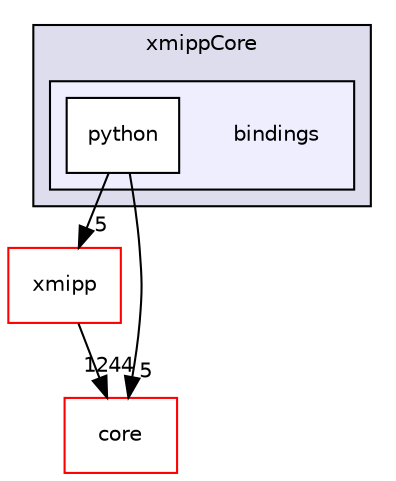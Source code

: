 digraph "xmippCore/bindings" {
  compound=true
  node [ fontsize="10", fontname="Helvetica"];
  edge [ labelfontsize="10", labelfontname="Helvetica"];
  subgraph clusterdir_ce4d0d8fc85c2c70612466225bfce71d {
    graph [ bgcolor="#ddddee", pencolor="black", label="xmippCore" fontname="Helvetica", fontsize="10", URL="dir_ce4d0d8fc85c2c70612466225bfce71d.html"]
  subgraph clusterdir_a2056f6b2a33d9286a94da4743652b84 {
    graph [ bgcolor="#eeeeff", pencolor="black", label="" URL="dir_a2056f6b2a33d9286a94da4743652b84.html"];
    dir_a2056f6b2a33d9286a94da4743652b84 [shape=plaintext label="bindings"];
    dir_16252896b1439a234823b87c64e67050 [shape=box label="python" color="black" fillcolor="white" style="filled" URL="dir_16252896b1439a234823b87c64e67050.html"];
  }
  }
  dir_5bce755d3f27cf36e7d1a940cfd4182d [shape=box label="xmipp" fillcolor="white" style="filled" color="red" URL="dir_5bce755d3f27cf36e7d1a940cfd4182d.html"];
  dir_7b263f08efd4b5bafd60790250e211a5 [shape=box label="core" fillcolor="white" style="filled" color="red" URL="dir_7b263f08efd4b5bafd60790250e211a5.html"];
  dir_5bce755d3f27cf36e7d1a940cfd4182d->dir_7b263f08efd4b5bafd60790250e211a5 [headlabel="1244", labeldistance=1.5 headhref="dir_000026_000278.html"];
  dir_16252896b1439a234823b87c64e67050->dir_5bce755d3f27cf36e7d1a940cfd4182d [headlabel="5", labeldistance=1.5 headhref="dir_000268_000026.html"];
  dir_16252896b1439a234823b87c64e67050->dir_7b263f08efd4b5bafd60790250e211a5 [headlabel="5", labeldistance=1.5 headhref="dir_000268_000278.html"];
}
